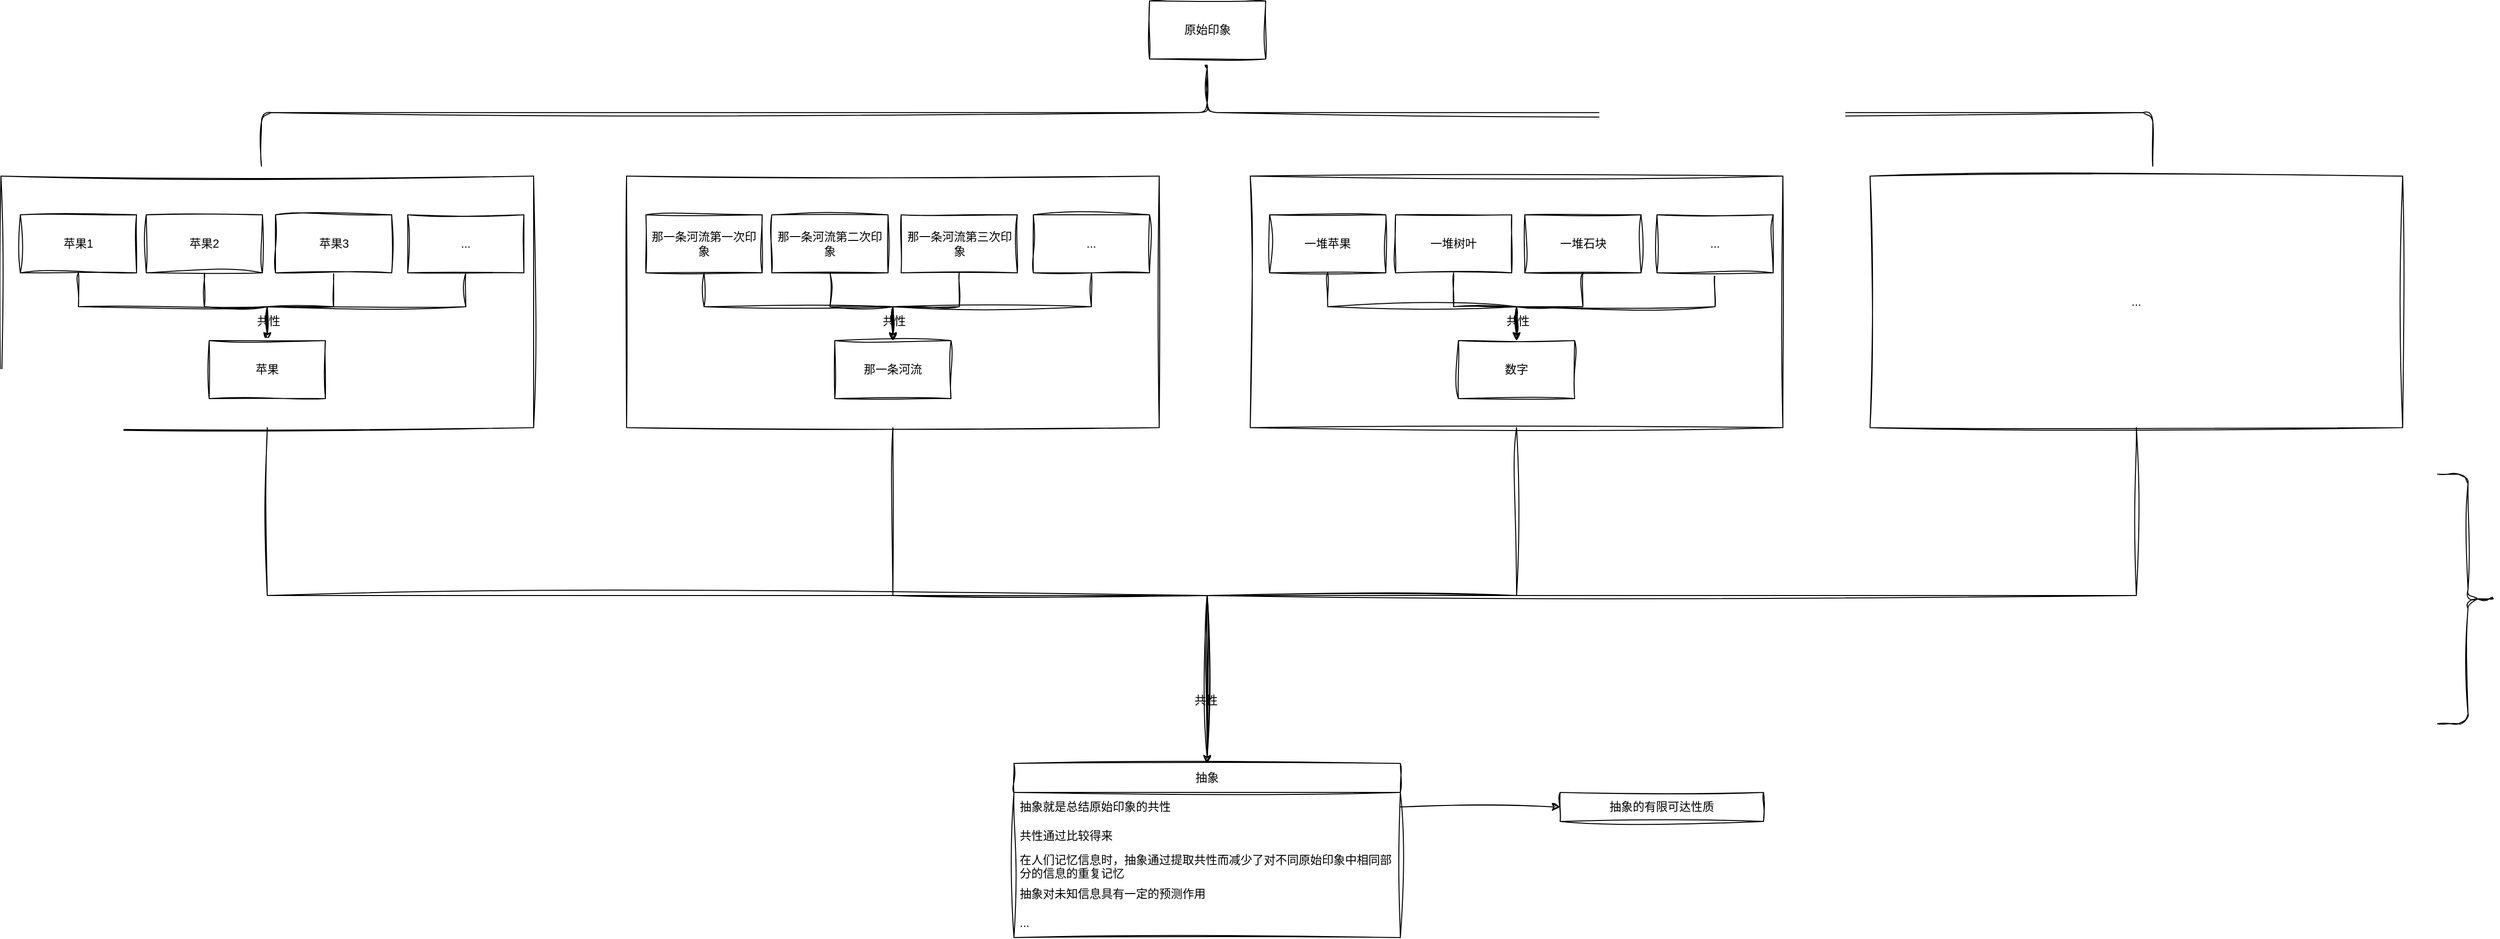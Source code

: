 <mxfile version="20.8.20" type="device" pages="3"><diagram name="第 1 页" id="Yl0xwaFMlr-NV5wVUSYk"><mxGraphModel dx="2440" dy="1312" grid="1" gridSize="3" guides="1" tooltips="1" connect="1" arrows="1" fold="1" page="1" pageScale="1" pageWidth="1654" pageHeight="1169" background="none" math="0" shadow="0"><root><mxCell id="0"/><mxCell id="1" parent="0"/><mxCell id="1SGnOqaE-IKHNnZimrMi-48" style="edgeStyle=orthogonalEdgeStyle;rounded=0;orthogonalLoop=1;jettySize=auto;html=1;exitX=0.5;exitY=1;exitDx=0;exitDy=0;sketch=1;curveFitting=1;jiggle=2;fontSize=12;fontFamily=Helvetica;fontStyle=0;labelBorderColor=none;labelBackgroundColor=none;fontColor=default;" edge="1" parent="1" source="1SGnOqaE-IKHNnZimrMi-6" target="1SGnOqaE-IKHNnZimrMi-43"><mxGeometry relative="1" as="geometry"/></mxCell><mxCell id="1SGnOqaE-IKHNnZimrMi-6" value="" style="swimlane;startSize=0;rounded=0;sketch=1;curveFitting=1;jiggle=2;fontSize=12;fontFamily=Helvetica;fontStyle=0;labelBorderColor=none;labelBackgroundColor=none;fontColor=default;" vertex="1" parent="1"><mxGeometry x="70" y="229" width="550" height="260" as="geometry"><mxRectangle x="70" y="170" width="50" height="40" as="alternateBounds"/></mxGeometry></mxCell><mxCell id="1SGnOqaE-IKHNnZimrMi-15" style="edgeStyle=orthogonalEdgeStyle;rounded=0;orthogonalLoop=1;jettySize=auto;html=1;exitX=0.5;exitY=1;exitDx=0;exitDy=0;entryX=0.5;entryY=0;entryDx=0;entryDy=0;sketch=1;curveFitting=1;jiggle=2;fontSize=12;fontFamily=Helvetica;fontStyle=0;labelBorderColor=none;labelBackgroundColor=none;fontColor=default;" edge="1" parent="1SGnOqaE-IKHNnZimrMi-6" source="1SGnOqaE-IKHNnZimrMi-8" target="1SGnOqaE-IKHNnZimrMi-14"><mxGeometry relative="1" as="geometry"/></mxCell><mxCell id="1SGnOqaE-IKHNnZimrMi-8" value="苹果1" style="rounded=0;whiteSpace=wrap;html=1;sketch=1;curveFitting=1;jiggle=2;fontSize=12;fontFamily=Helvetica;fontStyle=0;labelBorderColor=none;labelBackgroundColor=none;fontColor=default;" vertex="1" parent="1SGnOqaE-IKHNnZimrMi-6"><mxGeometry x="20" y="40" width="120" height="60" as="geometry"/></mxCell><mxCell id="1SGnOqaE-IKHNnZimrMi-16" style="edgeStyle=orthogonalEdgeStyle;rounded=0;orthogonalLoop=1;jettySize=auto;html=1;exitX=0.5;exitY=1;exitDx=0;exitDy=0;sketch=1;curveFitting=1;jiggle=2;fontSize=12;fontFamily=Helvetica;fontStyle=0;labelBorderColor=none;labelBackgroundColor=none;fontColor=default;" edge="1" parent="1SGnOqaE-IKHNnZimrMi-6" source="1SGnOqaE-IKHNnZimrMi-11" target="1SGnOqaE-IKHNnZimrMi-14"><mxGeometry relative="1" as="geometry"/></mxCell><mxCell id="1SGnOqaE-IKHNnZimrMi-11" value="苹果2" style="rounded=0;whiteSpace=wrap;html=1;sketch=1;curveFitting=1;jiggle=2;fontSize=12;fontFamily=Helvetica;fontStyle=0;labelBorderColor=none;labelBackgroundColor=none;fontColor=default;" vertex="1" parent="1SGnOqaE-IKHNnZimrMi-6"><mxGeometry x="150" y="40" width="120" height="60" as="geometry"/></mxCell><mxCell id="1SGnOqaE-IKHNnZimrMi-17" style="edgeStyle=orthogonalEdgeStyle;rounded=0;orthogonalLoop=1;jettySize=auto;html=1;exitX=0.5;exitY=1;exitDx=0;exitDy=0;sketch=1;curveFitting=1;jiggle=2;fontSize=12;fontFamily=Helvetica;fontStyle=0;labelBorderColor=none;labelBackgroundColor=none;fontColor=default;" edge="1" parent="1SGnOqaE-IKHNnZimrMi-6" source="1SGnOqaE-IKHNnZimrMi-12" target="1SGnOqaE-IKHNnZimrMi-14"><mxGeometry relative="1" as="geometry"/></mxCell><mxCell id="1SGnOqaE-IKHNnZimrMi-19" value="共性" style="edgeLabel;html=1;align=center;verticalAlign=middle;resizable=0;points=[];rounded=0;sketch=1;curveFitting=1;jiggle=2;fontSize=12;fontFamily=Helvetica;fontStyle=0;labelBorderColor=none;labelBackgroundColor=none;fontColor=default;" vertex="1" connectable="0" parent="1SGnOqaE-IKHNnZimrMi-17"><mxGeometry x="0.239" relative="1" as="geometry"><mxPoint x="-17" y="15" as="offset"/></mxGeometry></mxCell><mxCell id="1SGnOqaE-IKHNnZimrMi-12" value="苹果3" style="rounded=0;whiteSpace=wrap;html=1;sketch=1;curveFitting=1;jiggle=2;fontSize=12;fontFamily=Helvetica;fontStyle=0;labelBorderColor=none;labelBackgroundColor=none;fontColor=default;" vertex="1" parent="1SGnOqaE-IKHNnZimrMi-6"><mxGeometry x="283.5" y="40" width="120" height="60" as="geometry"/></mxCell><mxCell id="1SGnOqaE-IKHNnZimrMi-18" style="edgeStyle=orthogonalEdgeStyle;rounded=0;orthogonalLoop=1;jettySize=auto;html=1;exitX=0.5;exitY=1;exitDx=0;exitDy=0;entryX=0.5;entryY=0;entryDx=0;entryDy=0;sketch=1;curveFitting=1;jiggle=2;fontSize=12;fontFamily=Helvetica;fontStyle=0;labelBorderColor=none;labelBackgroundColor=none;fontColor=default;" edge="1" parent="1SGnOqaE-IKHNnZimrMi-6" source="1SGnOqaE-IKHNnZimrMi-13" target="1SGnOqaE-IKHNnZimrMi-14"><mxGeometry relative="1" as="geometry"><mxPoint x="280" y="170" as="targetPoint"/></mxGeometry></mxCell><mxCell id="1SGnOqaE-IKHNnZimrMi-13" value="..." style="rounded=0;whiteSpace=wrap;html=1;sketch=1;curveFitting=1;jiggle=2;fontSize=12;fontFamily=Helvetica;fontStyle=0;labelBorderColor=none;labelBackgroundColor=none;fontColor=default;" vertex="1" parent="1SGnOqaE-IKHNnZimrMi-6"><mxGeometry x="420" y="40" width="120" height="60" as="geometry"/></mxCell><mxCell id="1SGnOqaE-IKHNnZimrMi-14" value="苹果" style="rounded=0;whiteSpace=wrap;html=1;sketch=1;curveFitting=1;jiggle=2;fontSize=12;fontFamily=Helvetica;fontStyle=0;labelBorderColor=none;labelBackgroundColor=none;fontColor=default;" vertex="1" parent="1SGnOqaE-IKHNnZimrMi-6"><mxGeometry x="215" y="170" width="120" height="60" as="geometry"/></mxCell><mxCell id="1SGnOqaE-IKHNnZimrMi-49" style="edgeStyle=orthogonalEdgeStyle;rounded=0;orthogonalLoop=1;jettySize=auto;html=1;exitX=0.5;exitY=1;exitDx=0;exitDy=0;sketch=1;curveFitting=1;jiggle=2;entryX=0.5;entryY=0;entryDx=0;entryDy=0;fontSize=12;fontFamily=Helvetica;fontStyle=0;labelBorderColor=none;labelBackgroundColor=none;fontColor=default;" edge="1" parent="1" source="1SGnOqaE-IKHNnZimrMi-20" target="1SGnOqaE-IKHNnZimrMi-43"><mxGeometry relative="1" as="geometry"><mxPoint x="1310" y="819" as="targetPoint"/></mxGeometry></mxCell><mxCell id="1SGnOqaE-IKHNnZimrMi-20" value="" style="swimlane;startSize=0;rounded=0;sketch=1;curveFitting=1;jiggle=2;fontSize=12;fontFamily=Helvetica;fontStyle=0;labelBorderColor=none;labelBackgroundColor=none;fontColor=default;" vertex="1" parent="1"><mxGeometry x="716" y="229" width="550" height="260" as="geometry"><mxRectangle x="70" y="170" width="50" height="40" as="alternateBounds"/></mxGeometry></mxCell><mxCell id="1SGnOqaE-IKHNnZimrMi-21" style="edgeStyle=orthogonalEdgeStyle;rounded=0;orthogonalLoop=1;jettySize=auto;html=1;exitX=0.5;exitY=1;exitDx=0;exitDy=0;entryX=0.5;entryY=0;entryDx=0;entryDy=0;sketch=1;curveFitting=1;jiggle=2;fontSize=12;fontFamily=Helvetica;fontStyle=0;labelBorderColor=none;labelBackgroundColor=none;fontColor=default;" edge="1" parent="1SGnOqaE-IKHNnZimrMi-20" source="1SGnOqaE-IKHNnZimrMi-22" target="1SGnOqaE-IKHNnZimrMi-30"><mxGeometry relative="1" as="geometry"/></mxCell><mxCell id="1SGnOqaE-IKHNnZimrMi-22" value="那一条河流第一次印象" style="rounded=0;whiteSpace=wrap;html=1;sketch=1;curveFitting=1;jiggle=2;fontSize=12;fontFamily=Helvetica;fontStyle=0;labelBorderColor=none;labelBackgroundColor=none;fontColor=default;" vertex="1" parent="1SGnOqaE-IKHNnZimrMi-20"><mxGeometry x="20" y="40" width="120" height="60" as="geometry"/></mxCell><mxCell id="1SGnOqaE-IKHNnZimrMi-23" style="edgeStyle=orthogonalEdgeStyle;rounded=0;orthogonalLoop=1;jettySize=auto;html=1;exitX=0.5;exitY=1;exitDx=0;exitDy=0;sketch=1;curveFitting=1;jiggle=2;fontSize=12;fontFamily=Helvetica;fontStyle=0;labelBorderColor=none;labelBackgroundColor=none;fontColor=default;" edge="1" parent="1SGnOqaE-IKHNnZimrMi-20" source="1SGnOqaE-IKHNnZimrMi-24" target="1SGnOqaE-IKHNnZimrMi-30"><mxGeometry relative="1" as="geometry"/></mxCell><mxCell id="1SGnOqaE-IKHNnZimrMi-24" value="那一条河流第二次印象" style="rounded=0;whiteSpace=wrap;html=1;sketch=1;curveFitting=1;jiggle=2;fontSize=12;fontFamily=Helvetica;fontStyle=0;labelBorderColor=none;labelBackgroundColor=none;fontColor=default;" vertex="1" parent="1SGnOqaE-IKHNnZimrMi-20"><mxGeometry x="150" y="40" width="120" height="60" as="geometry"/></mxCell><mxCell id="1SGnOqaE-IKHNnZimrMi-25" style="edgeStyle=orthogonalEdgeStyle;rounded=0;orthogonalLoop=1;jettySize=auto;html=1;exitX=0.5;exitY=1;exitDx=0;exitDy=0;sketch=1;curveFitting=1;jiggle=2;fontSize=12;fontFamily=Helvetica;fontStyle=0;labelBorderColor=none;labelBackgroundColor=none;fontColor=default;" edge="1" parent="1SGnOqaE-IKHNnZimrMi-20" source="1SGnOqaE-IKHNnZimrMi-27" target="1SGnOqaE-IKHNnZimrMi-30"><mxGeometry relative="1" as="geometry"/></mxCell><mxCell id="1SGnOqaE-IKHNnZimrMi-26" value="共性" style="edgeLabel;html=1;align=center;verticalAlign=middle;resizable=0;points=[];rounded=0;sketch=1;curveFitting=1;jiggle=2;fontSize=12;fontFamily=Helvetica;fontStyle=0;labelBorderColor=none;labelBackgroundColor=none;fontColor=default;" vertex="1" connectable="0" parent="1SGnOqaE-IKHNnZimrMi-25"><mxGeometry x="0.239" relative="1" as="geometry"><mxPoint x="-17" y="15" as="offset"/></mxGeometry></mxCell><mxCell id="1SGnOqaE-IKHNnZimrMi-27" value="那一条河流第三次印象" style="rounded=0;whiteSpace=wrap;html=1;sketch=1;curveFitting=1;jiggle=2;fontSize=12;fontFamily=Helvetica;fontStyle=0;labelBorderColor=none;labelBackgroundColor=none;fontColor=default;" vertex="1" parent="1SGnOqaE-IKHNnZimrMi-20"><mxGeometry x="283.5" y="40" width="120" height="60" as="geometry"/></mxCell><mxCell id="1SGnOqaE-IKHNnZimrMi-28" style="edgeStyle=orthogonalEdgeStyle;rounded=0;orthogonalLoop=1;jettySize=auto;html=1;exitX=0.5;exitY=1;exitDx=0;exitDy=0;entryX=0.5;entryY=0;entryDx=0;entryDy=0;sketch=1;curveFitting=1;jiggle=2;fontSize=12;fontFamily=Helvetica;fontStyle=0;labelBorderColor=none;labelBackgroundColor=none;fontColor=default;" edge="1" parent="1SGnOqaE-IKHNnZimrMi-20" source="1SGnOqaE-IKHNnZimrMi-29" target="1SGnOqaE-IKHNnZimrMi-30"><mxGeometry relative="1" as="geometry"><mxPoint x="280" y="170" as="targetPoint"/></mxGeometry></mxCell><mxCell id="1SGnOqaE-IKHNnZimrMi-29" value="..." style="rounded=0;whiteSpace=wrap;html=1;sketch=1;curveFitting=1;jiggle=2;fontSize=12;fontFamily=Helvetica;fontStyle=0;labelBorderColor=none;labelBackgroundColor=none;fontColor=default;" vertex="1" parent="1SGnOqaE-IKHNnZimrMi-20"><mxGeometry x="420" y="40" width="120" height="60" as="geometry"/></mxCell><mxCell id="1SGnOqaE-IKHNnZimrMi-30" value="那一条河流" style="rounded=0;whiteSpace=wrap;html=1;sketch=1;curveFitting=1;jiggle=2;fontSize=12;fontFamily=Helvetica;fontStyle=0;labelBorderColor=none;labelBackgroundColor=none;fontColor=default;" vertex="1" parent="1SGnOqaE-IKHNnZimrMi-20"><mxGeometry x="215" y="170" width="120" height="60" as="geometry"/></mxCell><mxCell id="1SGnOqaE-IKHNnZimrMi-50" style="edgeStyle=orthogonalEdgeStyle;rounded=0;orthogonalLoop=1;jettySize=auto;html=1;exitX=0.5;exitY=1;exitDx=0;exitDy=0;entryX=0.5;entryY=0;entryDx=0;entryDy=0;sketch=1;curveFitting=1;jiggle=2;fontSize=12;fontFamily=Helvetica;fontStyle=0;labelBorderColor=none;labelBackgroundColor=none;fontColor=default;" edge="1" parent="1" source="1SGnOqaE-IKHNnZimrMi-31" target="1SGnOqaE-IKHNnZimrMi-43"><mxGeometry relative="1" as="geometry"/></mxCell><mxCell id="1SGnOqaE-IKHNnZimrMi-31" value="" style="swimlane;startSize=0;rounded=0;sketch=1;curveFitting=1;jiggle=2;fontSize=12;fontFamily=Helvetica;fontStyle=0;labelBorderColor=none;labelBackgroundColor=none;fontColor=default;" vertex="1" parent="1"><mxGeometry x="1360" y="229" width="550" height="260" as="geometry"><mxRectangle x="70" y="170" width="50" height="40" as="alternateBounds"/></mxGeometry></mxCell><mxCell id="1SGnOqaE-IKHNnZimrMi-32" style="edgeStyle=orthogonalEdgeStyle;rounded=0;orthogonalLoop=1;jettySize=auto;html=1;exitX=0.5;exitY=1;exitDx=0;exitDy=0;entryX=0.5;entryY=0;entryDx=0;entryDy=0;sketch=1;curveFitting=1;jiggle=2;fontSize=12;fontFamily=Helvetica;fontStyle=0;labelBorderColor=none;labelBackgroundColor=none;fontColor=default;" edge="1" parent="1SGnOqaE-IKHNnZimrMi-31" source="1SGnOqaE-IKHNnZimrMi-33" target="1SGnOqaE-IKHNnZimrMi-41"><mxGeometry relative="1" as="geometry"/></mxCell><mxCell id="1SGnOqaE-IKHNnZimrMi-33" value="一堆苹果" style="rounded=0;whiteSpace=wrap;html=1;sketch=1;curveFitting=1;jiggle=2;fontSize=12;fontFamily=Helvetica;fontStyle=0;labelBorderColor=none;labelBackgroundColor=none;fontColor=default;" vertex="1" parent="1SGnOqaE-IKHNnZimrMi-31"><mxGeometry x="20" y="40" width="120" height="60" as="geometry"/></mxCell><mxCell id="1SGnOqaE-IKHNnZimrMi-34" style="edgeStyle=orthogonalEdgeStyle;rounded=0;orthogonalLoop=1;jettySize=auto;html=1;exitX=0.5;exitY=1;exitDx=0;exitDy=0;sketch=1;curveFitting=1;jiggle=2;fontSize=12;fontFamily=Helvetica;fontStyle=0;labelBorderColor=none;labelBackgroundColor=none;fontColor=default;" edge="1" parent="1SGnOqaE-IKHNnZimrMi-31" source="1SGnOqaE-IKHNnZimrMi-35" target="1SGnOqaE-IKHNnZimrMi-41"><mxGeometry relative="1" as="geometry"/></mxCell><mxCell id="1SGnOqaE-IKHNnZimrMi-35" value="一堆树叶" style="rounded=0;whiteSpace=wrap;html=1;sketch=1;curveFitting=1;jiggle=2;fontSize=12;fontFamily=Helvetica;fontStyle=0;labelBorderColor=none;labelBackgroundColor=none;fontColor=default;" vertex="1" parent="1SGnOqaE-IKHNnZimrMi-31"><mxGeometry x="150" y="40" width="120" height="60" as="geometry"/></mxCell><mxCell id="1SGnOqaE-IKHNnZimrMi-36" style="edgeStyle=orthogonalEdgeStyle;rounded=0;orthogonalLoop=1;jettySize=auto;html=1;exitX=0.5;exitY=1;exitDx=0;exitDy=0;sketch=1;curveFitting=1;jiggle=2;fontSize=12;fontFamily=Helvetica;fontStyle=0;labelBorderColor=none;labelBackgroundColor=none;fontColor=default;" edge="1" parent="1SGnOqaE-IKHNnZimrMi-31" source="1SGnOqaE-IKHNnZimrMi-38" target="1SGnOqaE-IKHNnZimrMi-41"><mxGeometry relative="1" as="geometry"/></mxCell><mxCell id="1SGnOqaE-IKHNnZimrMi-37" value="共性" style="edgeLabel;html=1;align=center;verticalAlign=middle;resizable=0;points=[];rounded=0;sketch=1;curveFitting=1;jiggle=2;fontSize=12;fontFamily=Helvetica;fontStyle=0;labelBorderColor=none;labelBackgroundColor=none;fontColor=default;" vertex="1" connectable="0" parent="1SGnOqaE-IKHNnZimrMi-36"><mxGeometry x="0.239" relative="1" as="geometry"><mxPoint x="-17" y="15" as="offset"/></mxGeometry></mxCell><mxCell id="1SGnOqaE-IKHNnZimrMi-38" value="一堆石块" style="rounded=0;whiteSpace=wrap;html=1;sketch=1;curveFitting=1;jiggle=2;fontSize=12;fontFamily=Helvetica;fontStyle=0;labelBorderColor=none;labelBackgroundColor=none;fontColor=default;" vertex="1" parent="1SGnOqaE-IKHNnZimrMi-31"><mxGeometry x="283.5" y="40" width="120" height="60" as="geometry"/></mxCell><mxCell id="1SGnOqaE-IKHNnZimrMi-39" style="edgeStyle=orthogonalEdgeStyle;rounded=0;orthogonalLoop=1;jettySize=auto;html=1;exitX=0.5;exitY=1;exitDx=0;exitDy=0;entryX=0.5;entryY=0;entryDx=0;entryDy=0;sketch=1;curveFitting=1;jiggle=2;fontSize=12;fontFamily=Helvetica;fontStyle=0;labelBorderColor=none;labelBackgroundColor=none;fontColor=default;" edge="1" parent="1SGnOqaE-IKHNnZimrMi-31" source="1SGnOqaE-IKHNnZimrMi-40" target="1SGnOqaE-IKHNnZimrMi-41"><mxGeometry relative="1" as="geometry"><mxPoint x="280" y="170" as="targetPoint"/></mxGeometry></mxCell><mxCell id="1SGnOqaE-IKHNnZimrMi-40" value="..." style="rounded=0;whiteSpace=wrap;html=1;sketch=1;curveFitting=1;jiggle=2;fontSize=12;fontFamily=Helvetica;fontStyle=0;labelBorderColor=none;labelBackgroundColor=none;fontColor=default;" vertex="1" parent="1SGnOqaE-IKHNnZimrMi-31"><mxGeometry x="420" y="40" width="120" height="60" as="geometry"/></mxCell><mxCell id="1SGnOqaE-IKHNnZimrMi-41" value="数字" style="rounded=0;whiteSpace=wrap;html=1;sketch=1;curveFitting=1;jiggle=2;fontSize=12;fontFamily=Helvetica;fontStyle=0;labelBorderColor=none;labelBackgroundColor=none;fontColor=default;" vertex="1" parent="1SGnOqaE-IKHNnZimrMi-31"><mxGeometry x="215" y="170" width="120" height="60" as="geometry"/></mxCell><mxCell id="1SGnOqaE-IKHNnZimrMi-51" style="edgeStyle=orthogonalEdgeStyle;rounded=0;orthogonalLoop=1;jettySize=auto;html=1;exitX=0.5;exitY=1;exitDx=0;exitDy=0;sketch=1;curveFitting=1;jiggle=2;entryX=0.5;entryY=0;entryDx=0;entryDy=0;fontSize=12;fontFamily=Helvetica;fontStyle=0;labelBorderColor=none;labelBackgroundColor=none;fontColor=default;" edge="1" parent="1" source="1SGnOqaE-IKHNnZimrMi-42" target="1SGnOqaE-IKHNnZimrMi-43"><mxGeometry relative="1" as="geometry"><mxPoint x="1362" y="827" as="targetPoint"/></mxGeometry></mxCell><mxCell id="1SGnOqaE-IKHNnZimrMi-52" value="共性" style="edgeLabel;html=1;align=center;verticalAlign=middle;resizable=0;points=[];rounded=0;sketch=1;curveFitting=1;jiggle=2;fontSize=12;fontFamily=Helvetica;fontStyle=0;labelBorderColor=none;labelBackgroundColor=none;fontColor=default;" vertex="1" connectable="0" parent="1SGnOqaE-IKHNnZimrMi-51"><mxGeometry x="0.898" y="-2" relative="1" as="geometry"><mxPoint y="1" as="offset"/></mxGeometry></mxCell><mxCell id="1SGnOqaE-IKHNnZimrMi-42" value="..." style="rounded=0;whiteSpace=wrap;html=1;fillColor=none;sketch=1;curveFitting=1;jiggle=2;fontSize=12;fontFamily=Helvetica;fontStyle=0;labelBorderColor=none;labelBackgroundColor=none;fontColor=default;" vertex="1" parent="1"><mxGeometry x="2000" y="229" width="550" height="260" as="geometry"/></mxCell><mxCell id="1SGnOqaE-IKHNnZimrMi-43" value="抽象" style="swimlane;fontStyle=0;childLayout=stackLayout;horizontal=1;startSize=30;horizontalStack=0;resizeParent=1;resizeParentMax=0;resizeLast=0;collapsible=1;marginBottom=0;whiteSpace=wrap;html=1;fillColor=none;rounded=0;sketch=1;curveFitting=1;jiggle=2;fontSize=12;fontFamily=Helvetica;labelBorderColor=none;labelBackgroundColor=none;fontColor=default;" vertex="1" parent="1"><mxGeometry x="1116" y="836" width="399" height="180" as="geometry"/></mxCell><mxCell id="1SGnOqaE-IKHNnZimrMi-44" value="抽象就是总结原始印象的共性" style="text;strokeColor=none;fillColor=none;align=left;verticalAlign=middle;spacingLeft=4;spacingRight=4;overflow=hidden;points=[[0,0.5],[1,0.5]];portConstraint=eastwest;rotatable=0;whiteSpace=wrap;html=1;rounded=0;sketch=1;curveFitting=1;jiggle=2;fontSize=12;fontFamily=Helvetica;fontStyle=0;labelBorderColor=none;labelBackgroundColor=none;fontColor=default;" vertex="1" parent="1SGnOqaE-IKHNnZimrMi-43"><mxGeometry y="30" width="399" height="30" as="geometry"/></mxCell><mxCell id="qj8h1Q31FDAgZCi3IK30-6" value="共性通过比较得来" style="text;strokeColor=none;fillColor=none;align=left;verticalAlign=middle;spacingLeft=4;spacingRight=4;overflow=hidden;points=[[0,0.5],[1,0.5]];portConstraint=eastwest;rotatable=0;whiteSpace=wrap;html=1;fontSize=12;fontFamily=Helvetica;fontStyle=0;labelBorderColor=none;labelBackgroundColor=none;fontColor=default;" vertex="1" parent="1SGnOqaE-IKHNnZimrMi-43"><mxGeometry y="60" width="399" height="30" as="geometry"/></mxCell><mxCell id="1SGnOqaE-IKHNnZimrMi-45" value="在人们记忆信息时，抽象通过提取共性而减少了对不同原始印象中相同部分的信息的重复记忆" style="text;strokeColor=none;fillColor=none;align=left;verticalAlign=middle;spacingLeft=4;spacingRight=4;overflow=hidden;points=[[0,0.5],[1,0.5]];portConstraint=eastwest;rotatable=0;whiteSpace=wrap;html=1;rounded=0;sketch=1;curveFitting=1;jiggle=2;fontSize=12;fontFamily=Helvetica;fontStyle=0;labelBorderColor=none;labelBackgroundColor=none;fontColor=default;" vertex="1" parent="1SGnOqaE-IKHNnZimrMi-43"><mxGeometry y="90" width="399" height="30" as="geometry"/></mxCell><mxCell id="1SGnOqaE-IKHNnZimrMi-47" value="抽象对未知信息具有一定的预测作用" style="text;strokeColor=none;fillColor=none;align=left;verticalAlign=middle;spacingLeft=4;spacingRight=4;overflow=hidden;points=[[0,0.5],[1,0.5]];portConstraint=eastwest;rotatable=0;whiteSpace=wrap;html=1;rounded=0;sketch=1;curveFitting=1;jiggle=2;fontSize=12;fontFamily=Helvetica;fontStyle=0;labelBorderColor=none;labelBackgroundColor=none;fontColor=default;" vertex="1" parent="1SGnOqaE-IKHNnZimrMi-43"><mxGeometry y="120" width="399" height="30" as="geometry"/></mxCell><mxCell id="1SGnOqaE-IKHNnZimrMi-46" value="..." style="text;strokeColor=none;fillColor=none;align=left;verticalAlign=middle;spacingLeft=4;spacingRight=4;overflow=hidden;points=[[0,0.5],[1,0.5]];portConstraint=eastwest;rotatable=0;whiteSpace=wrap;html=1;rounded=0;sketch=1;curveFitting=1;jiggle=2;fontSize=12;fontFamily=Helvetica;fontStyle=0;labelBorderColor=none;labelBackgroundColor=none;fontColor=default;" vertex="1" parent="1SGnOqaE-IKHNnZimrMi-43"><mxGeometry y="150" width="399" height="30" as="geometry"/></mxCell><mxCell id="qj8h1Q31FDAgZCi3IK30-1" value="抽象的有限可达性质" style="rounded=0;whiteSpace=wrap;html=1;hachureGap=4;fontFamily=Helvetica;fontSize=12;sketch=1;curveFitting=1;jiggle=2;fontStyle=0;labelBorderColor=none;labelBackgroundColor=none;fontColor=default;" vertex="1" parent="1"><mxGeometry x="1680" y="866" width="210" height="30" as="geometry"/></mxCell><mxCell id="qj8h1Q31FDAgZCi3IK30-3" style="edgeStyle=orthogonalEdgeStyle;rounded=0;sketch=1;hachureGap=4;jiggle=2;curveFitting=1;orthogonalLoop=1;jettySize=auto;html=1;exitX=1;exitY=0.5;exitDx=0;exitDy=0;entryX=0;entryY=0.5;entryDx=0;entryDy=0;fontFamily=Helvetica;fontSize=12;fontStyle=0;labelBorderColor=none;labelBackgroundColor=none;fontColor=default;" edge="1" parent="1" source="1SGnOqaE-IKHNnZimrMi-44" target="qj8h1Q31FDAgZCi3IK30-1"><mxGeometry relative="1" as="geometry"/></mxCell><mxCell id="qj8h1Q31FDAgZCi3IK30-7" value="" style="shape=curlyBracket;whiteSpace=wrap;html=1;rounded=1;flipH=1;labelPosition=right;verticalLabelPosition=middle;align=left;verticalAlign=middle;labelBackgroundColor=none;labelBorderColor=none;sketch=1;hachureGap=4;jiggle=2;curveFitting=1;fontFamily=Helvetica;fontSize=12;fontColor=default;rotation=-90;" vertex="1" parent="1"><mxGeometry x="1260.07" y="-813.18" width="110.87" height="1953" as="geometry"/></mxCell><mxCell id="qj8h1Q31FDAgZCi3IK30-8" value="原始印象" style="rounded=0;whiteSpace=wrap;html=1;labelBackgroundColor=none;labelBorderColor=none;sketch=1;hachureGap=4;jiggle=2;curveFitting=1;fontFamily=Helvetica;fontSize=12;fontColor=default;" vertex="1" parent="1"><mxGeometry x="1256" y="48" width="120" height="60" as="geometry"/></mxCell><mxCell id="qj8h1Q31FDAgZCi3IK30-9" value="" style="shape=curlyBracket;whiteSpace=wrap;html=1;rounded=1;flipH=1;labelPosition=right;verticalLabelPosition=middle;align=left;verticalAlign=middle;labelBackgroundColor=none;labelBorderColor=none;sketch=1;hachureGap=4;jiggle=2;curveFitting=1;fontFamily=Helvetica;fontSize=12;fontColor=default;" vertex="1" parent="1"><mxGeometry x="2586" y="537" width="63" height="258" as="geometry"/></mxCell></root></mxGraphModel></diagram><diagram id="eTPJtrm2J6-1rgpKBoLS" name="第 2 页"><mxGraphModel dx="2074" dy="1115" grid="1" gridSize="3" guides="1" tooltips="1" connect="1" arrows="1" fold="1" page="1" pageScale="1" pageWidth="1654" pageHeight="1169" math="0" shadow="0"><root><mxCell id="0"/><mxCell id="1" parent="0"/><mxCell id="0wcPV7DmGJttlhHDe2lS-7" value="交流" style="edgeStyle=orthogonalEdgeStyle;rounded=0;orthogonalLoop=1;jettySize=auto;html=1;sketch=1;curveFitting=1;jiggle=2;" edge="1" parent="1" source="0wcPV7DmGJttlhHDe2lS-2" target="0wcPV7DmGJttlhHDe2lS-4"><mxGeometry relative="1" as="geometry"/></mxCell><mxCell id="0wcPV7DmGJttlhHDe2lS-8" value="" style="swimlane;startSize=0;sketch=1;curveFitting=1;jiggle=2;" vertex="1" parent="1"><mxGeometry x="711" y="408" width="360" height="90" as="geometry"/></mxCell><mxCell id="0wcPV7DmGJttlhHDe2lS-1" value="思想" style="rounded=0;whiteSpace=wrap;html=1;sketch=1;curveFitting=1;jiggle=2;" vertex="1" parent="0wcPV7DmGJttlhHDe2lS-8"><mxGeometry x="12" y="15" width="120" height="60" as="geometry"/></mxCell><mxCell id="0wcPV7DmGJttlhHDe2lS-2" value="语言" style="rounded=0;whiteSpace=wrap;html=1;sketch=1;curveFitting=1;jiggle=2;" vertex="1" parent="0wcPV7DmGJttlhHDe2lS-8"><mxGeometry x="213" y="15" width="120" height="60" as="geometry"/></mxCell><mxCell id="0wcPV7DmGJttlhHDe2lS-3" value="抽象" style="edgeStyle=orthogonalEdgeStyle;rounded=0;orthogonalLoop=1;jettySize=auto;html=1;entryX=0;entryY=0.5;entryDx=0;entryDy=0;sketch=1;curveFitting=1;jiggle=2;" edge="1" parent="0wcPV7DmGJttlhHDe2lS-8" source="0wcPV7DmGJttlhHDe2lS-1" target="0wcPV7DmGJttlhHDe2lS-2"><mxGeometry relative="1" as="geometry"/></mxCell><mxCell id="0wcPV7DmGJttlhHDe2lS-9" value="" style="swimlane;startSize=0;sketch=1;curveFitting=1;jiggle=2;" vertex="1" parent="1"><mxGeometry x="711" y="570" width="360" height="90" as="geometry"/></mxCell><mxCell id="0wcPV7DmGJttlhHDe2lS-5" value="思想" style="rounded=0;whiteSpace=wrap;html=1;sketch=1;curveFitting=1;jiggle=2;" vertex="1" parent="0wcPV7DmGJttlhHDe2lS-9"><mxGeometry x="15" y="15" width="120" height="60" as="geometry"/></mxCell><mxCell id="0wcPV7DmGJttlhHDe2lS-4" value="语言" style="rounded=0;whiteSpace=wrap;html=1;sketch=1;curveFitting=1;jiggle=2;" vertex="1" parent="0wcPV7DmGJttlhHDe2lS-9"><mxGeometry x="213" y="15" width="120" height="60" as="geometry"/></mxCell><mxCell id="0wcPV7DmGJttlhHDe2lS-6" value="联想" style="edgeStyle=orthogonalEdgeStyle;rounded=0;orthogonalLoop=1;jettySize=auto;html=1;sketch=1;curveFitting=1;jiggle=2;" edge="1" parent="0wcPV7DmGJttlhHDe2lS-9" source="0wcPV7DmGJttlhHDe2lS-4" target="0wcPV7DmGJttlhHDe2lS-5"><mxGeometry relative="1" as="geometry"/></mxCell></root></mxGraphModel></diagram><diagram id="Ssi2guWs2IpMnDcgtAZR" name="第 3 页"><mxGraphModel dx="2074" dy="1115" grid="1" gridSize="3" guides="1" tooltips="1" connect="1" arrows="1" fold="1" page="1" pageScale="1" pageWidth="1654" pageHeight="1169" math="0" shadow="0"><root><mxCell id="0"/><mxCell id="1" parent="0"/></root></mxGraphModel></diagram></mxfile>